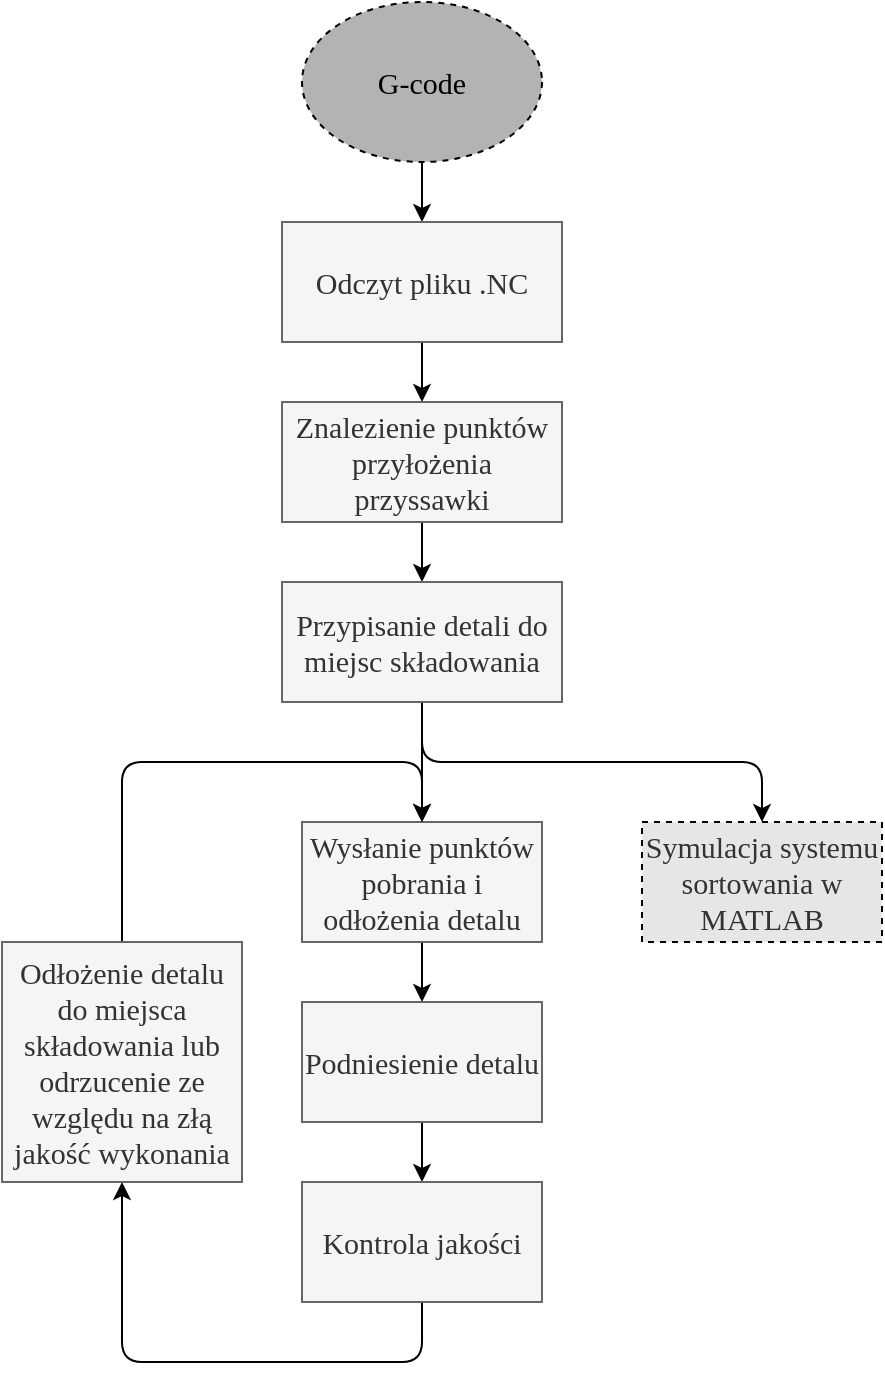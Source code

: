 <mxfile>
    <diagram id="Isfk-UTZ70MtS2vQomQj" name="Page-1">
        <mxGraphModel dx="1759" dy="789" grid="1" gridSize="10" guides="1" tooltips="1" connect="1" arrows="1" fold="1" page="1" pageScale="1" pageWidth="850" pageHeight="1100" background="#ffffff" math="0" shadow="0">
            <root>
                <mxCell id="0"/>
                <mxCell id="1" parent="0"/>
                <mxCell id="51" value="" style="edgeStyle=none;html=1;strokeColor=#000000;" edge="1" parent="1" source="27" target="29">
                    <mxGeometry relative="1" as="geometry"/>
                </mxCell>
                <mxCell id="27" value="G-code" style="ellipse;whiteSpace=wrap;html=1;fillColor=#B3B3B3;fontColor=#000000;strokeColor=#000000;fontFamily=Garamond;fontSize=15;dashed=1;" vertex="1" parent="1">
                    <mxGeometry x="290" width="120" height="80" as="geometry"/>
                </mxCell>
                <mxCell id="53" style="edgeStyle=none;html=1;entryX=0.5;entryY=0;entryDx=0;entryDy=0;strokeColor=#000000;" edge="1" parent="1" source="29" target="30">
                    <mxGeometry relative="1" as="geometry"/>
                </mxCell>
                <mxCell id="29" value="Odczyt pliku .NC" style="rounded=0;whiteSpace=wrap;html=1;fillColor=#F5F5F5;fontColor=#333333;strokeColor=#666666;fontFamily=Garamond;fontSize=15;" vertex="1" parent="1">
                    <mxGeometry x="280" y="110" width="140" height="60" as="geometry"/>
                </mxCell>
                <mxCell id="54" style="edgeStyle=none;html=1;strokeColor=#000000;" edge="1" parent="1" source="30" target="45">
                    <mxGeometry relative="1" as="geometry"/>
                </mxCell>
                <mxCell id="30" value="Znalezienie punktów przyłożenia przyssawki" style="rounded=0;whiteSpace=wrap;html=1;fillColor=#F5F5F5;fontColor=#333333;strokeColor=#666666;fontFamily=Garamond;fontSize=15;" vertex="1" parent="1">
                    <mxGeometry x="280" y="200" width="140" height="60" as="geometry"/>
                </mxCell>
                <mxCell id="58" value="" style="edgeStyle=none;html=1;strokeColor=#000000;" edge="1" parent="1" source="31" target="57">
                    <mxGeometry relative="1" as="geometry"/>
                </mxCell>
                <mxCell id="31" value="Wysłanie punktów pobrania i odłożenia detalu" style="rounded=0;whiteSpace=wrap;html=1;fillColor=#F5F5F5;fontColor=#333333;strokeColor=#666666;fontFamily=Garamond;fontSize=15;" vertex="1" parent="1">
                    <mxGeometry x="290" y="410" width="120" height="60" as="geometry"/>
                </mxCell>
                <mxCell id="46" value="" style="edgeStyle=none;html=1;strokeColor=#000000;" edge="1" parent="1" source="45" target="31">
                    <mxGeometry relative="1" as="geometry"/>
                </mxCell>
                <mxCell id="56" style="edgeStyle=none;html=1;entryX=0.5;entryY=0;entryDx=0;entryDy=0;strokeColor=#000000;" edge="1" parent="1" source="45" target="55">
                    <mxGeometry relative="1" as="geometry">
                        <Array as="points">
                            <mxPoint x="350" y="380"/>
                            <mxPoint x="520" y="380"/>
                        </Array>
                    </mxGeometry>
                </mxCell>
                <mxCell id="45" value="Przypisanie detali do miejsc składowania" style="rounded=0;whiteSpace=wrap;html=1;fillColor=#F5F5F5;fontColor=#333333;strokeColor=#666666;fontFamily=Garamond;fontSize=15;" vertex="1" parent="1">
                    <mxGeometry x="280" y="290" width="140" height="60" as="geometry"/>
                </mxCell>
                <mxCell id="55" value="Symulacja systemu sortowania w MATLAB" style="rounded=0;whiteSpace=wrap;html=1;fillColor=#E6E6E6;fontColor=#333333;strokeColor=#000000;fontFamily=Garamond;fontSize=15;dashed=1;" vertex="1" parent="1">
                    <mxGeometry x="460" y="410" width="120" height="60" as="geometry"/>
                </mxCell>
                <mxCell id="60" value="" style="edgeStyle=none;html=1;strokeColor=#000000;" edge="1" parent="1" source="57" target="59">
                    <mxGeometry relative="1" as="geometry"/>
                </mxCell>
                <mxCell id="57" value="Podniesienie detalu" style="rounded=0;whiteSpace=wrap;html=1;fillColor=#F5F5F5;fontColor=#333333;strokeColor=#666666;fontFamily=Garamond;fontSize=15;" vertex="1" parent="1">
                    <mxGeometry x="290" y="500" width="120" height="60" as="geometry"/>
                </mxCell>
                <mxCell id="63" style="edgeStyle=none;html=1;entryX=0.5;entryY=1;entryDx=0;entryDy=0;strokeColor=#000000;" edge="1" parent="1" source="59" target="61">
                    <mxGeometry relative="1" as="geometry">
                        <Array as="points">
                            <mxPoint x="350" y="680"/>
                            <mxPoint x="200" y="680"/>
                        </Array>
                    </mxGeometry>
                </mxCell>
                <mxCell id="59" value="Kontrola jakości" style="rounded=0;whiteSpace=wrap;html=1;fillColor=#F5F5F5;fontColor=#333333;strokeColor=#666666;fontFamily=Garamond;fontSize=15;" vertex="1" parent="1">
                    <mxGeometry x="290" y="590" width="120" height="60" as="geometry"/>
                </mxCell>
                <mxCell id="65" style="edgeStyle=none;html=1;entryX=0.5;entryY=0;entryDx=0;entryDy=0;strokeColor=#000000;" edge="1" parent="1" source="61" target="31">
                    <mxGeometry relative="1" as="geometry">
                        <Array as="points">
                            <mxPoint x="200" y="380"/>
                            <mxPoint x="350" y="380"/>
                        </Array>
                    </mxGeometry>
                </mxCell>
                <mxCell id="61" value="Odłożenie detalu do miejsca składowania lub odrzucenie ze względu na złą jakość wykonania" style="rounded=0;whiteSpace=wrap;html=1;fillColor=#F5F5F5;fontColor=#333333;strokeColor=#666666;fontFamily=Garamond;fontSize=15;" vertex="1" parent="1">
                    <mxGeometry x="140" y="470" width="120" height="120" as="geometry"/>
                </mxCell>
            </root>
        </mxGraphModel>
    </diagram>
</mxfile>